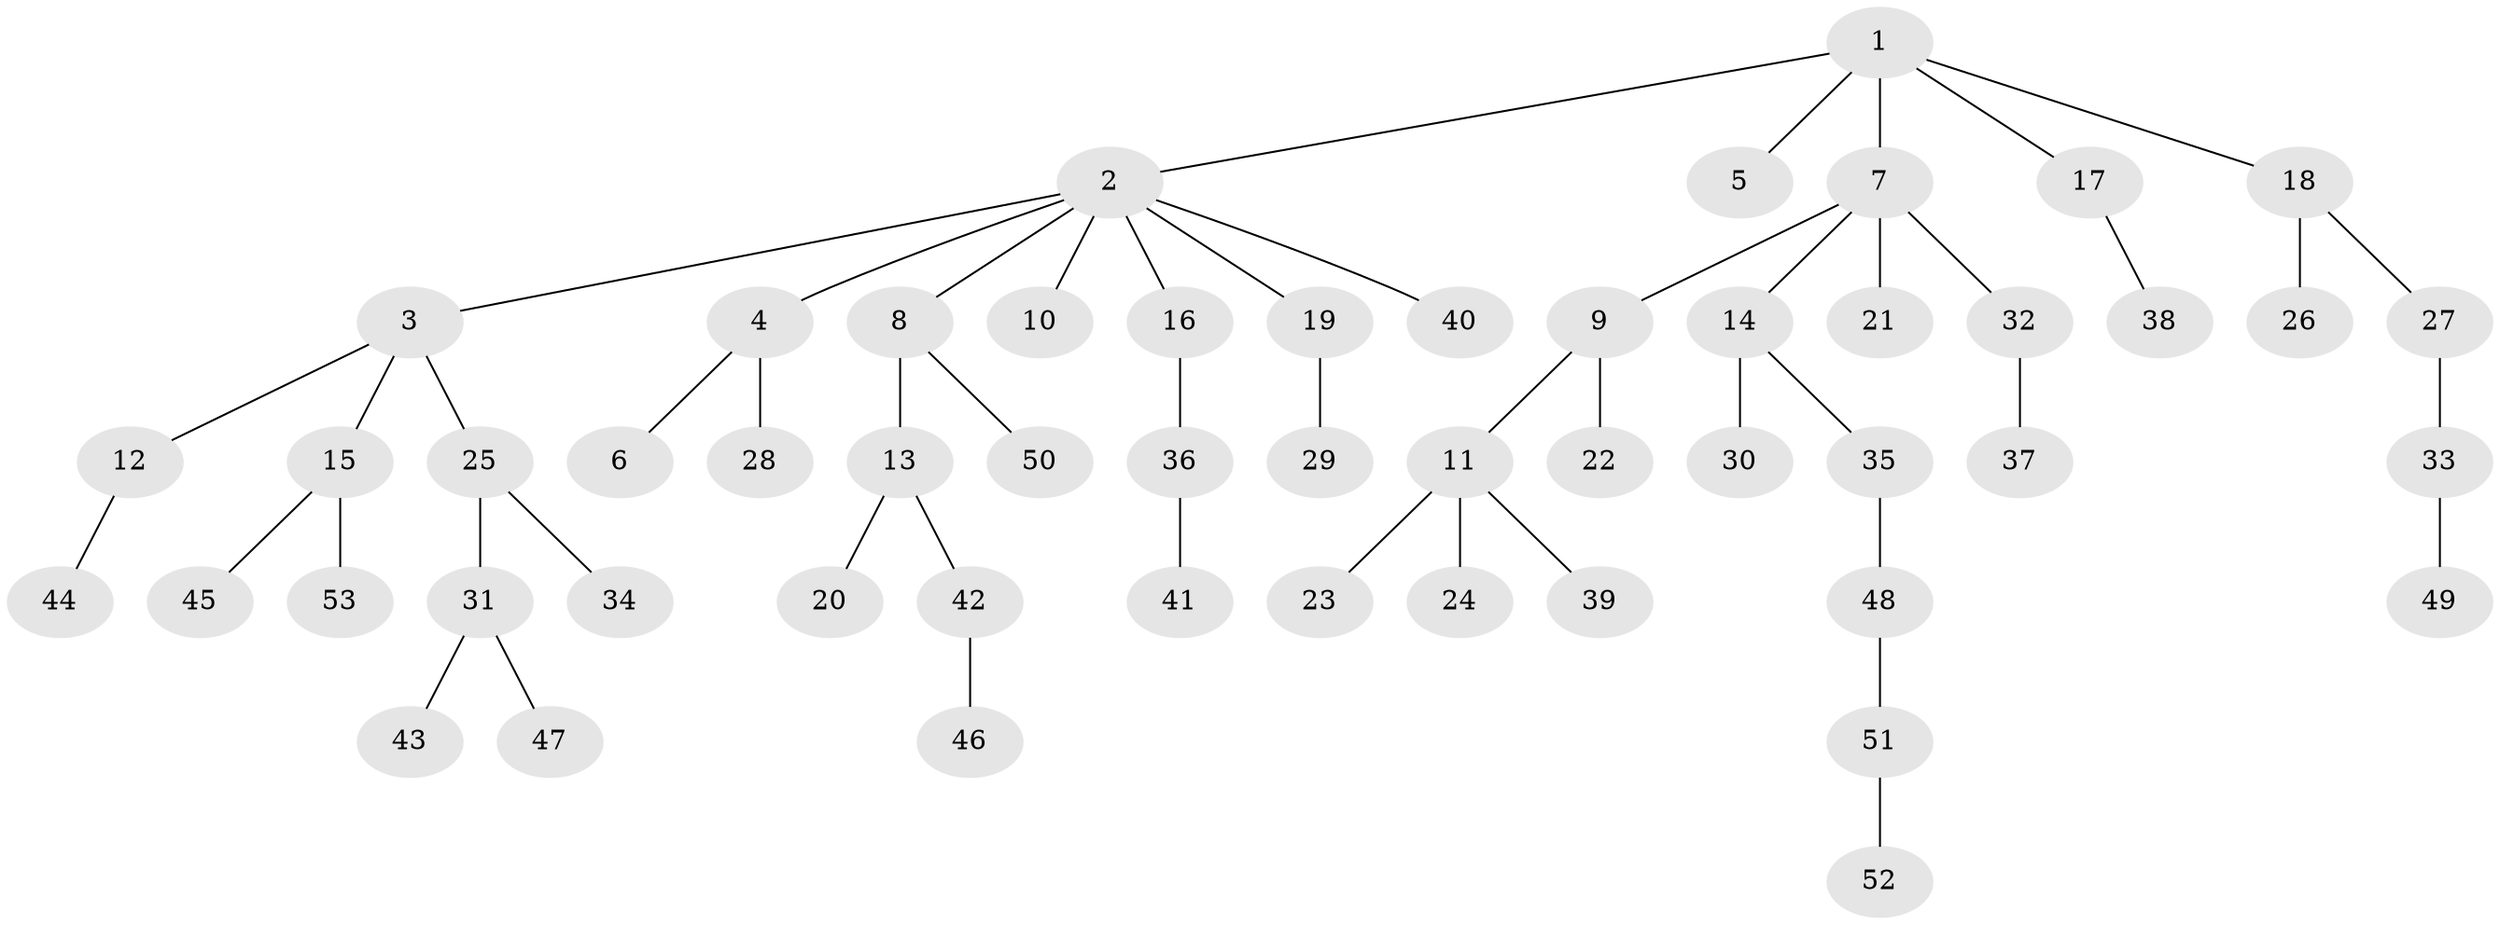 // coarse degree distribution, {11: 0.038461538461538464, 5: 0.07692307692307693, 3: 0.038461538461538464, 1: 0.6923076923076923, 2: 0.15384615384615385}
// Generated by graph-tools (version 1.1) at 2025/19/03/04/25 18:19:12]
// undirected, 53 vertices, 52 edges
graph export_dot {
graph [start="1"]
  node [color=gray90,style=filled];
  1;
  2;
  3;
  4;
  5;
  6;
  7;
  8;
  9;
  10;
  11;
  12;
  13;
  14;
  15;
  16;
  17;
  18;
  19;
  20;
  21;
  22;
  23;
  24;
  25;
  26;
  27;
  28;
  29;
  30;
  31;
  32;
  33;
  34;
  35;
  36;
  37;
  38;
  39;
  40;
  41;
  42;
  43;
  44;
  45;
  46;
  47;
  48;
  49;
  50;
  51;
  52;
  53;
  1 -- 2;
  1 -- 5;
  1 -- 7;
  1 -- 17;
  1 -- 18;
  2 -- 3;
  2 -- 4;
  2 -- 8;
  2 -- 10;
  2 -- 16;
  2 -- 19;
  2 -- 40;
  3 -- 12;
  3 -- 15;
  3 -- 25;
  4 -- 6;
  4 -- 28;
  7 -- 9;
  7 -- 14;
  7 -- 21;
  7 -- 32;
  8 -- 13;
  8 -- 50;
  9 -- 11;
  9 -- 22;
  11 -- 23;
  11 -- 24;
  11 -- 39;
  12 -- 44;
  13 -- 20;
  13 -- 42;
  14 -- 30;
  14 -- 35;
  15 -- 45;
  15 -- 53;
  16 -- 36;
  17 -- 38;
  18 -- 26;
  18 -- 27;
  19 -- 29;
  25 -- 31;
  25 -- 34;
  27 -- 33;
  31 -- 43;
  31 -- 47;
  32 -- 37;
  33 -- 49;
  35 -- 48;
  36 -- 41;
  42 -- 46;
  48 -- 51;
  51 -- 52;
}
